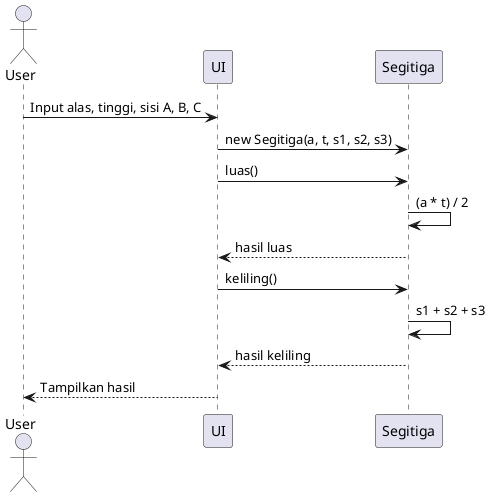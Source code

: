 @startuml
actor User
participant UI
participant Segitiga

User -> UI: Input alas, tinggi, sisi A, B, C
UI -> Segitiga: new Segitiga(a, t, s1, s2, s3)
UI -> Segitiga: luas()
Segitiga -> Segitiga: (a * t) / 2
Segitiga --> UI: hasil luas
UI -> Segitiga: keliling()
Segitiga -> Segitiga: s1 + s2 + s3
Segitiga --> UI: hasil keliling
UI --> User: Tampilkan hasil
@enduml